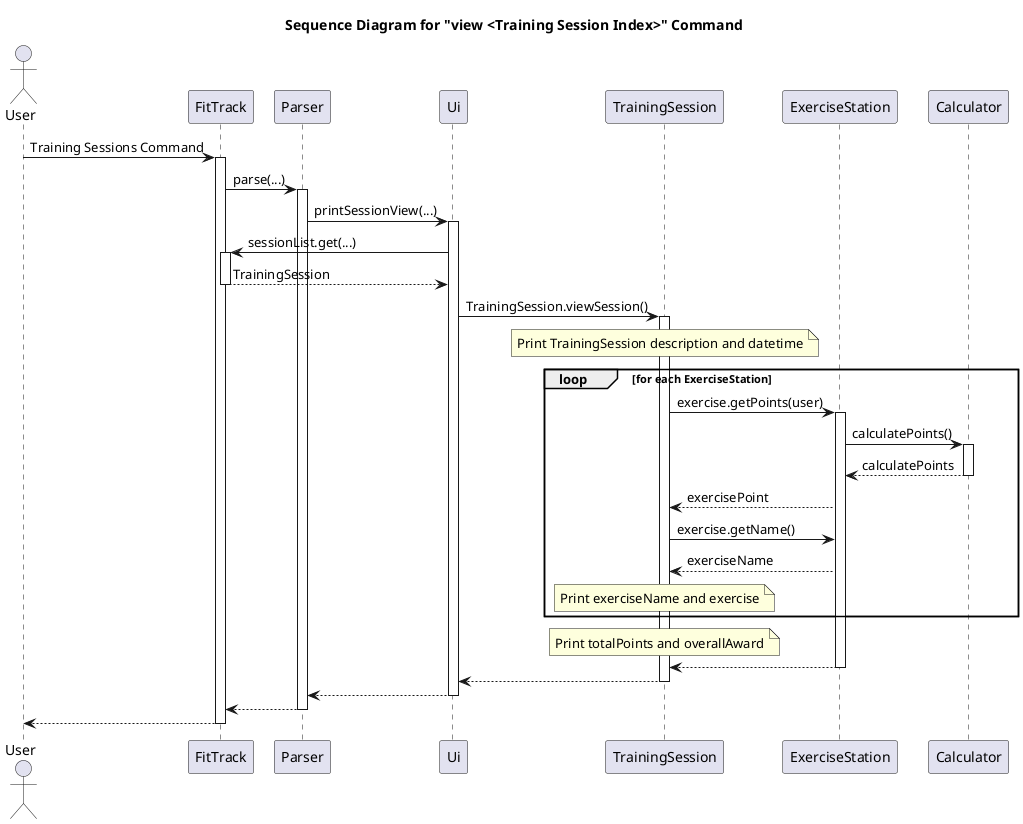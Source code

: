 @startuml
title Sequence Diagram for "view <Training Session Index>" Command

actor User

User -> FitTrack: Training Sessions Command
activate FitTrack
    FitTrack -> Parser: parse(...)
        activate Parser
            Parser -> Ui: printSessionView(...)
                activate Ui
                    Ui -> FitTrack : sessionList.get(...)
                        activate FitTrack
                            FitTrack --> Ui: TrainingSession
                        deactivate FitTrack
                    Ui -> TrainingSession: TrainingSession.viewSession()
                        activate TrainingSession
                            note over TrainingSession
                            Print TrainingSession description and datetime
                            end note
                            loop for each ExerciseStation
                                TrainingSession -> ExerciseStation: exercise.getPoints(user)
                                activate ExerciseStation
                                    ExerciseStation -> Calculator: calculatePoints()
                                    activate Calculator
                                    Calculator --> ExerciseStation: calculatePoints
                                    deactivate Calculator
                                ExerciseStation --> TrainingSession: exercisePoint
                                TrainingSession -> ExerciseStation: exercise.getName()
                                ExerciseStation --> TrainingSession: exerciseName
                                note over TrainingSession
                                Print exerciseName and exercise
                                end note
                            end loop
                            note over TrainingSession
                            Print totalPoints and overallAward
                            end note
                            ExerciseStation --> TrainingSession
                            deactivate ExerciseStation
                            TrainingSession --> Ui
                        deactivate TrainingSession
                Ui --> Parser
                deactivate Ui
            Parser --> FitTrack
        deactivate Parser
    FitTrack --> User
deactivate FitTrack

'activate FitTrack
'FitTrack -> Parser: parse(...)
'activate Parser
'Parser -> Ui: printSessionList(...)
'
'activate Ui
'
'alt sessionList.isEmpty()
'    note over Ui
'        Print LIST_SESSION_EMPTY_MESSAGE
'    end note
'else !sessionList.isEmpty()
'    note over Ui
'        Print LIST_SESSION_MESSAGE
'    end note
'    loop for each in sessionList
'        Ui --> FitTrack: sessionList.get(sessionIndex)
'        activate FitTrack
'        FitTrack --> Ui: TrainingSession
'        deactivate FitTrack
'
'        Ui -> TrainingSession: getSessionDescription()
'        activate TrainingSession
'        TrainingSession --> Ui: sessionDescription
'        deactivate TrainingSession
'
'        note over Ui
'            Print sessionDescription
'        end note
'    end
'    Ui -> Ui: printSessionCount()
'    activate Ui
'    Ui --> Ui
'    deactivate Ui
'end
'Ui --> Parser
'deactivate Ui
'Parser --> FitTrack
'deactivate Parser
'FitTrack --> User
'deactivate FitTrack

@enduml
